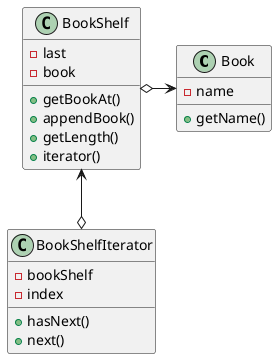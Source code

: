 @startuml


class Book {
  -name
  +getName()
}

class BookShelf {
  -last
  -book
  +getBookAt()
  +appendBook()
  +getLength()
  +iterator()
}

class BookShelfIterator{
  - bookShelf
  - index
  +hasNext()
  +next()
}

BookShelf o-> Book
BookShelf <-down-o BookShelfIterator


@enduml
